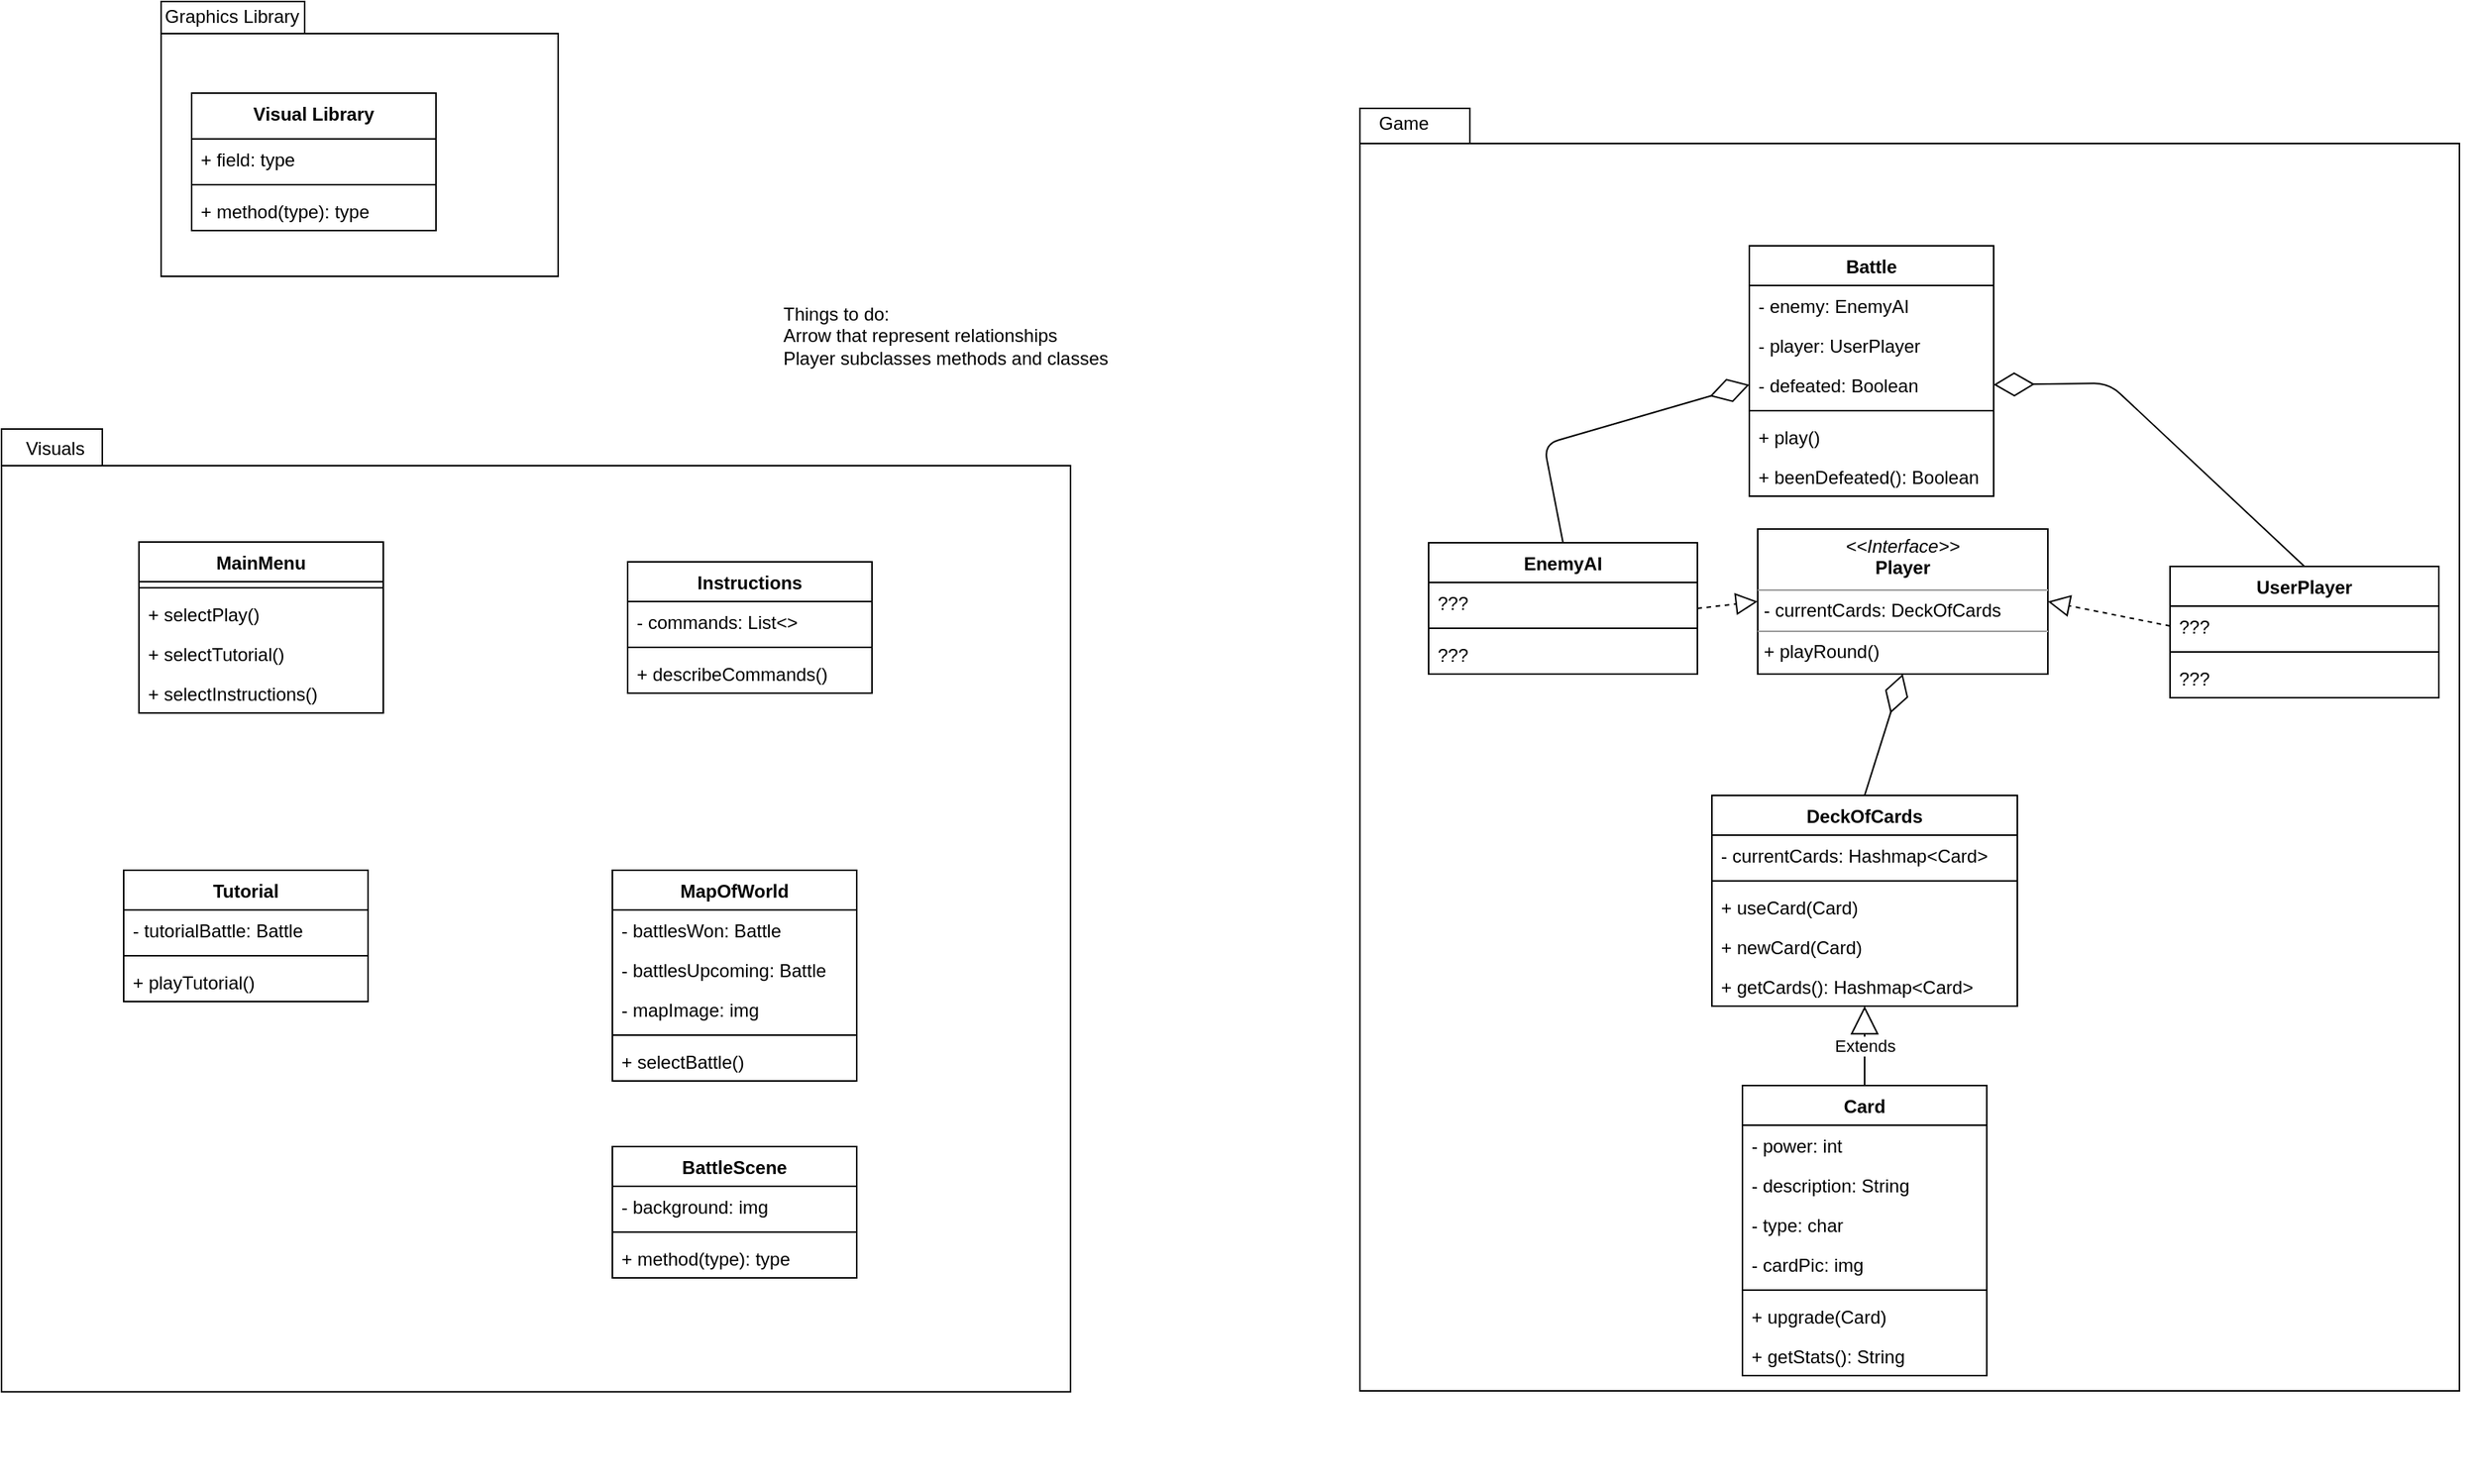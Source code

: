 <mxfile version="12.1.6" type="device" pages="1"><diagram name="Page-1" id="c4acf3e9-155e-7222-9cf6-157b1a14988f"><mxGraphModel dx="854" dy="520" grid="1" gridSize="10" guides="1" tooltips="1" connect="1" arrows="1" fold="1" page="1" pageScale="1" pageWidth="850" pageHeight="1100" background="#ffffff" math="0" shadow="0"><root><mxCell id="0"/><mxCell id="1" parent="0"/><mxCell id="dlUxXz5URPHhClpmZR9Z-21" value="" style="group" parent="1" vertex="1" connectable="0"><mxGeometry x="40" y="330" width="700" height="690" as="geometry"/></mxCell><mxCell id="dlUxXz5URPHhClpmZR9Z-19" value="" style="shape=folder;fontStyle=1;spacingTop=10;tabWidth=66;tabHeight=24;tabPosition=left;html=1;" parent="dlUxXz5URPHhClpmZR9Z-21" vertex="1"><mxGeometry width="700" height="630.645" as="geometry"/></mxCell><mxCell id="dlUxXz5URPHhClpmZR9Z-20" value="Visuals" style="text;html=1;resizable=0;points=[];autosize=1;align=left;verticalAlign=top;spacingTop=-4;" parent="dlUxXz5URPHhClpmZR9Z-21" vertex="1"><mxGeometry x="14.074" y="2.968" width="50" height="20" as="geometry"/></mxCell><mxCell id="3bk5vysLjHxhzxX-Ik5n-13" value="Tutorial" style="swimlane;fontStyle=1;align=center;verticalAlign=top;childLayout=stackLayout;horizontal=1;startSize=26;horizontalStack=0;resizeParent=1;resizeParentMax=0;resizeLast=0;collapsible=1;marginBottom=0;" parent="dlUxXz5URPHhClpmZR9Z-21" vertex="1"><mxGeometry x="80" y="289" width="160" height="86" as="geometry"><mxRectangle x="356.5" y="465" width="70" height="26" as="alternateBounds"/></mxGeometry></mxCell><mxCell id="3bk5vysLjHxhzxX-Ik5n-14" value="- tutorialBattle: Battle" style="text;strokeColor=none;fillColor=none;align=left;verticalAlign=top;spacingLeft=4;spacingRight=4;overflow=hidden;rotatable=0;points=[[0,0.5],[1,0.5]];portConstraint=eastwest;" parent="3bk5vysLjHxhzxX-Ik5n-13" vertex="1"><mxGeometry y="26" width="160" height="26" as="geometry"/></mxCell><mxCell id="3bk5vysLjHxhzxX-Ik5n-15" value="" style="line;strokeWidth=1;fillColor=none;align=left;verticalAlign=middle;spacingTop=-1;spacingLeft=3;spacingRight=3;rotatable=0;labelPosition=right;points=[];portConstraint=eastwest;" parent="3bk5vysLjHxhzxX-Ik5n-13" vertex="1"><mxGeometry y="52" width="160" height="8" as="geometry"/></mxCell><mxCell id="3bk5vysLjHxhzxX-Ik5n-16" value="+ playTutorial()" style="text;strokeColor=none;fillColor=none;align=left;verticalAlign=top;spacingLeft=4;spacingRight=4;overflow=hidden;rotatable=0;points=[[0,0.5],[1,0.5]];portConstraint=eastwest;" parent="3bk5vysLjHxhzxX-Ik5n-13" vertex="1"><mxGeometry y="60" width="160" height="26" as="geometry"/></mxCell><mxCell id="qT0IfNjHfUnfnZ-svZuk-18" value="BattleScene" style="swimlane;fontStyle=1;align=center;verticalAlign=top;childLayout=stackLayout;horizontal=1;startSize=26;horizontalStack=0;resizeParent=1;resizeParentMax=0;resizeLast=0;collapsible=1;marginBottom=0;" parent="dlUxXz5URPHhClpmZR9Z-21" vertex="1"><mxGeometry x="400" y="470" width="160" height="86" as="geometry"><mxRectangle x="384.5" y="460" width="100" height="26" as="alternateBounds"/></mxGeometry></mxCell><mxCell id="qT0IfNjHfUnfnZ-svZuk-19" value="- background: img" style="text;strokeColor=none;fillColor=none;align=left;verticalAlign=top;spacingLeft=4;spacingRight=4;overflow=hidden;rotatable=0;points=[[0,0.5],[1,0.5]];portConstraint=eastwest;" parent="qT0IfNjHfUnfnZ-svZuk-18" vertex="1"><mxGeometry y="26" width="160" height="26" as="geometry"/></mxCell><mxCell id="qT0IfNjHfUnfnZ-svZuk-20" value="" style="line;strokeWidth=1;fillColor=none;align=left;verticalAlign=middle;spacingTop=-1;spacingLeft=3;spacingRight=3;rotatable=0;labelPosition=right;points=[];portConstraint=eastwest;" parent="qT0IfNjHfUnfnZ-svZuk-18" vertex="1"><mxGeometry y="52" width="160" height="8" as="geometry"/></mxCell><mxCell id="qT0IfNjHfUnfnZ-svZuk-21" value="+ method(type): type" style="text;strokeColor=none;fillColor=none;align=left;verticalAlign=top;spacingLeft=4;spacingRight=4;overflow=hidden;rotatable=0;points=[[0,0.5],[1,0.5]];portConstraint=eastwest;" parent="qT0IfNjHfUnfnZ-svZuk-18" vertex="1"><mxGeometry y="60" width="160" height="26" as="geometry"/></mxCell><mxCell id="3bk5vysLjHxhzxX-Ik5n-9" value="MainMenu" style="swimlane;fontStyle=1;align=center;verticalAlign=top;childLayout=stackLayout;horizontal=1;startSize=26;horizontalStack=0;resizeParent=1;resizeParentMax=0;resizeLast=0;collapsible=1;marginBottom=0;" parent="dlUxXz5URPHhClpmZR9Z-21" vertex="1"><mxGeometry x="90" y="74" width="160" height="112" as="geometry"><mxRectangle x="340" y="90" width="90" height="26" as="alternateBounds"/></mxGeometry></mxCell><mxCell id="3bk5vysLjHxhzxX-Ik5n-11" value="" style="line;strokeWidth=1;fillColor=none;align=left;verticalAlign=middle;spacingTop=-1;spacingLeft=3;spacingRight=3;rotatable=0;labelPosition=right;points=[];portConstraint=eastwest;" parent="3bk5vysLjHxhzxX-Ik5n-9" vertex="1"><mxGeometry y="26" width="160" height="8" as="geometry"/></mxCell><mxCell id="3bk5vysLjHxhzxX-Ik5n-12" value="+ selectPlay()" style="text;strokeColor=none;fillColor=none;align=left;verticalAlign=top;spacingLeft=4;spacingRight=4;overflow=hidden;rotatable=0;points=[[0,0.5],[1,0.5]];portConstraint=eastwest;" parent="3bk5vysLjHxhzxX-Ik5n-9" vertex="1"><mxGeometry y="34" width="160" height="26" as="geometry"/></mxCell><mxCell id="dlUxXz5URPHhClpmZR9Z-1" value="+ selectTutorial()" style="text;strokeColor=none;fillColor=none;align=left;verticalAlign=top;spacingLeft=4;spacingRight=4;overflow=hidden;rotatable=0;points=[[0,0.5],[1,0.5]];portConstraint=eastwest;" parent="3bk5vysLjHxhzxX-Ik5n-9" vertex="1"><mxGeometry y="60" width="160" height="26" as="geometry"/></mxCell><mxCell id="dlUxXz5URPHhClpmZR9Z-2" value="+ selectInstructions()" style="text;strokeColor=none;fillColor=none;align=left;verticalAlign=top;spacingLeft=4;spacingRight=4;overflow=hidden;rotatable=0;points=[[0,0.5],[1,0.5]];portConstraint=eastwest;" parent="3bk5vysLjHxhzxX-Ik5n-9" vertex="1"><mxGeometry y="86" width="160" height="26" as="geometry"/></mxCell><mxCell id="3bk5vysLjHxhzxX-Ik5n-17" value="Instructions" style="swimlane;fontStyle=1;align=center;verticalAlign=top;childLayout=stackLayout;horizontal=1;startSize=26;horizontalStack=0;resizeParent=1;resizeParentMax=0;resizeLast=0;collapsible=1;marginBottom=0;" parent="dlUxXz5URPHhClpmZR9Z-21" vertex="1"><mxGeometry x="410" y="87" width="160" height="86" as="geometry"><mxRectangle x="320" y="160" width="90" height="26" as="alternateBounds"/></mxGeometry></mxCell><mxCell id="3bk5vysLjHxhzxX-Ik5n-18" value="- commands: List&lt;&gt;" style="text;strokeColor=none;fillColor=none;align=left;verticalAlign=top;spacingLeft=4;spacingRight=4;overflow=hidden;rotatable=0;points=[[0,0.5],[1,0.5]];portConstraint=eastwest;" parent="3bk5vysLjHxhzxX-Ik5n-17" vertex="1"><mxGeometry y="26" width="160" height="26" as="geometry"/></mxCell><mxCell id="3bk5vysLjHxhzxX-Ik5n-19" value="" style="line;strokeWidth=1;fillColor=none;align=left;verticalAlign=middle;spacingTop=-1;spacingLeft=3;spacingRight=3;rotatable=0;labelPosition=right;points=[];portConstraint=eastwest;" parent="3bk5vysLjHxhzxX-Ik5n-17" vertex="1"><mxGeometry y="52" width="160" height="8" as="geometry"/></mxCell><mxCell id="3bk5vysLjHxhzxX-Ik5n-20" value="+ describeCommands()" style="text;strokeColor=none;fillColor=none;align=left;verticalAlign=top;spacingLeft=4;spacingRight=4;overflow=hidden;rotatable=0;points=[[0,0.5],[1,0.5]];portConstraint=eastwest;" parent="3bk5vysLjHxhzxX-Ik5n-17" vertex="1"><mxGeometry y="60" width="160" height="26" as="geometry"/></mxCell><mxCell id="3bk5vysLjHxhzxX-Ik5n-5" value="MapOfWorld" style="swimlane;fontStyle=1;align=center;verticalAlign=top;childLayout=stackLayout;horizontal=1;startSize=26;horizontalStack=0;resizeParent=1;resizeParentMax=0;resizeLast=0;collapsible=1;marginBottom=0;" parent="dlUxXz5URPHhClpmZR9Z-21" vertex="1"><mxGeometry x="400" y="289" width="160" height="138" as="geometry"><mxRectangle x="364.5" y="299" width="85" height="26" as="alternateBounds"/></mxGeometry></mxCell><mxCell id="3bk5vysLjHxhzxX-Ik5n-6" value="- battlesWon: Battle" style="text;strokeColor=none;fillColor=none;align=left;verticalAlign=top;spacingLeft=4;spacingRight=4;overflow=hidden;rotatable=0;points=[[0,0.5],[1,0.5]];portConstraint=eastwest;" parent="3bk5vysLjHxhzxX-Ik5n-5" vertex="1"><mxGeometry y="26" width="160" height="26" as="geometry"/></mxCell><mxCell id="dlUxXz5URPHhClpmZR9Z-3" value="- battlesUpcoming: Battle" style="text;strokeColor=none;fillColor=none;align=left;verticalAlign=top;spacingLeft=4;spacingRight=4;overflow=hidden;rotatable=0;points=[[0,0.5],[1,0.5]];portConstraint=eastwest;" parent="3bk5vysLjHxhzxX-Ik5n-5" vertex="1"><mxGeometry y="52" width="160" height="26" as="geometry"/></mxCell><mxCell id="6fPFSNZGI_KS48qrwcPd-1" value="- mapImage: img" style="text;strokeColor=none;fillColor=none;align=left;verticalAlign=top;spacingLeft=4;spacingRight=4;overflow=hidden;rotatable=0;points=[[0,0.5],[1,0.5]];portConstraint=eastwest;" vertex="1" parent="3bk5vysLjHxhzxX-Ik5n-5"><mxGeometry y="78" width="160" height="26" as="geometry"/></mxCell><mxCell id="3bk5vysLjHxhzxX-Ik5n-7" value="" style="line;strokeWidth=1;fillColor=none;align=left;verticalAlign=middle;spacingTop=-1;spacingLeft=3;spacingRight=3;rotatable=0;labelPosition=right;points=[];portConstraint=eastwest;" parent="3bk5vysLjHxhzxX-Ik5n-5" vertex="1"><mxGeometry y="104" width="160" height="8" as="geometry"/></mxCell><mxCell id="3bk5vysLjHxhzxX-Ik5n-8" value="+ selectBattle()" style="text;strokeColor=none;fillColor=none;align=left;verticalAlign=top;spacingLeft=4;spacingRight=4;overflow=hidden;rotatable=0;points=[[0,0.5],[1,0.5]];portConstraint=eastwest;" parent="3bk5vysLjHxhzxX-Ik5n-5" vertex="1"><mxGeometry y="112" width="160" height="26" as="geometry"/></mxCell><mxCell id="dlUxXz5URPHhClpmZR9Z-18" value="Things to do:&lt;br&gt;Arrow that represent relationships&lt;br&gt;Player subclasses methods and classes" style="text;html=1;resizable=0;points=[];autosize=1;align=left;verticalAlign=top;spacingTop=-4;" parent="1" vertex="1"><mxGeometry x="550" y="245" width="230" height="40" as="geometry"/></mxCell><mxCell id="qT0IfNjHfUnfnZ-svZuk-24" value="" style="group" parent="1" vertex="1" connectable="0"><mxGeometry x="939.959" y="120" width="720.041" height="870" as="geometry"/></mxCell><mxCell id="dlUxXz5URPHhClpmZR9Z-26" value="" style="group" parent="qT0IfNjHfUnfnZ-svZuk-24" vertex="1" connectable="0"><mxGeometry x="0.041" y="30" width="720" height="840" as="geometry"/></mxCell><mxCell id="dlUxXz5URPHhClpmZR9Z-24" value="" style="shape=folder;fontStyle=1;spacingTop=10;tabWidth=58;tabHeight=23;tabPosition=left;html=1;" parent="dlUxXz5URPHhClpmZR9Z-26" vertex="1"><mxGeometry x="-10.5" y="-30" width="720" height="840" as="geometry"/></mxCell><mxCell id="3bk5vysLjHxhzxX-Ik5n-49" value="DeckOfCards" style="swimlane;fontStyle=1;align=center;verticalAlign=top;childLayout=stackLayout;horizontal=1;startSize=26;horizontalStack=0;resizeParent=1;resizeParentMax=0;resizeLast=0;collapsible=1;marginBottom=0;" parent="dlUxXz5URPHhClpmZR9Z-26" vertex="1"><mxGeometry x="220" y="420" width="200" height="138" as="geometry"><mxRectangle x="210" y="280" width="100" height="26" as="alternateBounds"/></mxGeometry></mxCell><mxCell id="3bk5vysLjHxhzxX-Ik5n-50" value="- currentCards: Hashmap&lt;Card&gt;" style="text;strokeColor=none;fillColor=none;align=left;verticalAlign=top;spacingLeft=4;spacingRight=4;overflow=hidden;rotatable=0;points=[[0,0.5],[1,0.5]];portConstraint=eastwest;" parent="3bk5vysLjHxhzxX-Ik5n-49" vertex="1"><mxGeometry y="26" width="200" height="26" as="geometry"/></mxCell><mxCell id="3bk5vysLjHxhzxX-Ik5n-51" value="" style="line;strokeWidth=1;fillColor=none;align=left;verticalAlign=middle;spacingTop=-1;spacingLeft=3;spacingRight=3;rotatable=0;labelPosition=right;points=[];portConstraint=eastwest;" parent="3bk5vysLjHxhzxX-Ik5n-49" vertex="1"><mxGeometry y="52" width="200" height="8" as="geometry"/></mxCell><mxCell id="3bk5vysLjHxhzxX-Ik5n-73" value="+ useCard(Card)" style="text;strokeColor=none;fillColor=none;align=left;verticalAlign=top;spacingLeft=4;spacingRight=4;overflow=hidden;rotatable=0;points=[[0,0.5],[1,0.5]];portConstraint=eastwest;" parent="3bk5vysLjHxhzxX-Ik5n-49" vertex="1"><mxGeometry y="60" width="200" height="26" as="geometry"/></mxCell><mxCell id="3bk5vysLjHxhzxX-Ik5n-52" value="+ newCard(Card)" style="text;strokeColor=none;fillColor=none;align=left;verticalAlign=top;spacingLeft=4;spacingRight=4;overflow=hidden;rotatable=0;points=[[0,0.5],[1,0.5]];portConstraint=eastwest;" parent="3bk5vysLjHxhzxX-Ik5n-49" vertex="1"><mxGeometry y="86" width="200" height="26" as="geometry"/></mxCell><mxCell id="3bk5vysLjHxhzxX-Ik5n-71" value="+ getCards(): Hashmap&lt;Card&gt;" style="text;strokeColor=none;fillColor=none;align=left;verticalAlign=top;spacingLeft=4;spacingRight=4;overflow=hidden;rotatable=0;points=[[0,0.5],[1,0.5]];portConstraint=eastwest;" parent="3bk5vysLjHxhzxX-Ik5n-49" vertex="1"><mxGeometry y="112" width="200" height="26" as="geometry"/></mxCell><mxCell id="3bk5vysLjHxhzxX-Ik5n-33" value="Card" style="swimlane;fontStyle=1;align=center;verticalAlign=top;childLayout=stackLayout;horizontal=1;startSize=26;horizontalStack=0;resizeParent=1;resizeParentMax=0;resizeLast=0;collapsible=1;marginBottom=0;" parent="dlUxXz5URPHhClpmZR9Z-26" vertex="1"><mxGeometry x="240" y="610" width="160" height="190" as="geometry"><mxRectangle x="230" y="370" width="60" height="26" as="alternateBounds"/></mxGeometry></mxCell><mxCell id="3bk5vysLjHxhzxX-Ik5n-34" value="- power: int" style="text;strokeColor=none;fillColor=none;align=left;verticalAlign=top;spacingLeft=4;spacingRight=4;overflow=hidden;rotatable=0;points=[[0,0.5],[1,0.5]];portConstraint=eastwest;" parent="3bk5vysLjHxhzxX-Ik5n-33" vertex="1"><mxGeometry y="26" width="160" height="26" as="geometry"/></mxCell><mxCell id="3bk5vysLjHxhzxX-Ik5n-67" value="- description: String" style="text;strokeColor=none;fillColor=none;align=left;verticalAlign=top;spacingLeft=4;spacingRight=4;overflow=hidden;rotatable=0;points=[[0,0.5],[1,0.5]];portConstraint=eastwest;" parent="3bk5vysLjHxhzxX-Ik5n-33" vertex="1"><mxGeometry y="52" width="160" height="26" as="geometry"/></mxCell><mxCell id="3bk5vysLjHxhzxX-Ik5n-68" value="- type: char" style="text;strokeColor=none;fillColor=none;align=left;verticalAlign=top;spacingLeft=4;spacingRight=4;overflow=hidden;rotatable=0;points=[[0,0.5],[1,0.5]];portConstraint=eastwest;" parent="3bk5vysLjHxhzxX-Ik5n-33" vertex="1"><mxGeometry y="78" width="160" height="26" as="geometry"/></mxCell><mxCell id="6fPFSNZGI_KS48qrwcPd-3" value="- cardPic: img" style="text;strokeColor=none;fillColor=none;align=left;verticalAlign=top;spacingLeft=4;spacingRight=4;overflow=hidden;rotatable=0;points=[[0,0.5],[1,0.5]];portConstraint=eastwest;" vertex="1" parent="3bk5vysLjHxhzxX-Ik5n-33"><mxGeometry y="104" width="160" height="26" as="geometry"/></mxCell><mxCell id="3bk5vysLjHxhzxX-Ik5n-35" value="" style="line;strokeWidth=1;fillColor=none;align=left;verticalAlign=middle;spacingTop=-1;spacingLeft=3;spacingRight=3;rotatable=0;labelPosition=right;points=[];portConstraint=eastwest;" parent="3bk5vysLjHxhzxX-Ik5n-33" vertex="1"><mxGeometry y="130" width="160" height="8" as="geometry"/></mxCell><mxCell id="3bk5vysLjHxhzxX-Ik5n-36" value="+ upgrade(Card)" style="text;strokeColor=none;fillColor=none;align=left;verticalAlign=top;spacingLeft=4;spacingRight=4;overflow=hidden;rotatable=0;points=[[0,0.5],[1,0.5]];portConstraint=eastwest;" parent="3bk5vysLjHxhzxX-Ik5n-33" vertex="1"><mxGeometry y="138" width="160" height="26" as="geometry"/></mxCell><mxCell id="3bk5vysLjHxhzxX-Ik5n-70" value="+ getStats(): String" style="text;strokeColor=none;fillColor=none;align=left;verticalAlign=top;spacingLeft=4;spacingRight=4;overflow=hidden;rotatable=0;points=[[0,0.5],[1,0.5]];portConstraint=eastwest;" parent="3bk5vysLjHxhzxX-Ik5n-33" vertex="1"><mxGeometry y="164" width="160" height="26" as="geometry"/></mxCell><mxCell id="3bk5vysLjHxhzxX-Ik5n-29" value="UserPlayer" style="swimlane;fontStyle=1;align=center;verticalAlign=top;childLayout=stackLayout;horizontal=1;startSize=26;horizontalStack=0;resizeParent=1;resizeParentMax=0;resizeLast=0;collapsible=1;marginBottom=0;" parent="dlUxXz5URPHhClpmZR9Z-26" vertex="1"><mxGeometry x="520" y="270" width="176" height="86" as="geometry"><mxRectangle x="440" y="140" width="70" height="26" as="alternateBounds"/></mxGeometry></mxCell><mxCell id="3bk5vysLjHxhzxX-Ik5n-30" value="???" style="text;strokeColor=none;fillColor=none;align=left;verticalAlign=top;spacingLeft=4;spacingRight=4;overflow=hidden;rotatable=0;points=[[0,0.5],[1,0.5]];portConstraint=eastwest;" parent="3bk5vysLjHxhzxX-Ik5n-29" vertex="1"><mxGeometry y="26" width="176" height="26" as="geometry"/></mxCell><mxCell id="3bk5vysLjHxhzxX-Ik5n-31" value="" style="line;strokeWidth=1;fillColor=none;align=left;verticalAlign=middle;spacingTop=-1;spacingLeft=3;spacingRight=3;rotatable=0;labelPosition=right;points=[];portConstraint=eastwest;" parent="3bk5vysLjHxhzxX-Ik5n-29" vertex="1"><mxGeometry y="52" width="176" height="8" as="geometry"/></mxCell><mxCell id="3bk5vysLjHxhzxX-Ik5n-32" value="???" style="text;strokeColor=none;fillColor=none;align=left;verticalAlign=top;spacingLeft=4;spacingRight=4;overflow=hidden;rotatable=0;points=[[0,0.5],[1,0.5]];portConstraint=eastwest;" parent="3bk5vysLjHxhzxX-Ik5n-29" vertex="1"><mxGeometry y="60" width="176" height="26" as="geometry"/></mxCell><mxCell id="dlUxXz5URPHhClpmZR9Z-12" value="EnemyAI" style="swimlane;fontStyle=1;align=center;verticalAlign=top;childLayout=stackLayout;horizontal=1;startSize=26;horizontalStack=0;resizeParent=1;resizeParentMax=0;resizeLast=0;collapsible=1;marginBottom=0;" parent="dlUxXz5URPHhClpmZR9Z-26" vertex="1"><mxGeometry x="34.5" y="254.5" width="176" height="86" as="geometry"><mxRectangle x="19" y="150" width="70" height="26" as="alternateBounds"/></mxGeometry></mxCell><mxCell id="dlUxXz5URPHhClpmZR9Z-13" value="???" style="text;strokeColor=none;fillColor=none;align=left;verticalAlign=top;spacingLeft=4;spacingRight=4;overflow=hidden;rotatable=0;points=[[0,0.5],[1,0.5]];portConstraint=eastwest;" parent="dlUxXz5URPHhClpmZR9Z-12" vertex="1"><mxGeometry y="26" width="176" height="26" as="geometry"/></mxCell><mxCell id="dlUxXz5URPHhClpmZR9Z-14" value="" style="line;strokeWidth=1;fillColor=none;align=left;verticalAlign=middle;spacingTop=-1;spacingLeft=3;spacingRight=3;rotatable=0;labelPosition=right;points=[];portConstraint=eastwest;" parent="dlUxXz5URPHhClpmZR9Z-12" vertex="1"><mxGeometry y="52" width="176" height="8" as="geometry"/></mxCell><mxCell id="dlUxXz5URPHhClpmZR9Z-15" value="???" style="text;strokeColor=none;fillColor=none;align=left;verticalAlign=top;spacingLeft=4;spacingRight=4;overflow=hidden;rotatable=0;points=[[0,0.5],[1,0.5]];portConstraint=eastwest;" parent="dlUxXz5URPHhClpmZR9Z-12" vertex="1"><mxGeometry y="60" width="176" height="26" as="geometry"/></mxCell><mxCell id="3bk5vysLjHxhzxX-Ik5n-21" value="Battle" style="swimlane;fontStyle=1;align=center;verticalAlign=top;childLayout=stackLayout;horizontal=1;startSize=26;horizontalStack=0;resizeParent=1;resizeParentMax=0;resizeLast=0;collapsible=1;marginBottom=0;" parent="dlUxXz5URPHhClpmZR9Z-26" vertex="1"><mxGeometry x="244.5" y="60" width="160" height="164" as="geometry"><mxRectangle x="240" y="50" width="60" height="26" as="alternateBounds"/></mxGeometry></mxCell><mxCell id="3bk5vysLjHxhzxX-Ik5n-22" value="- enemy: EnemyAI" style="text;strokeColor=none;fillColor=none;align=left;verticalAlign=top;spacingLeft=4;spacingRight=4;overflow=hidden;rotatable=0;points=[[0,0.5],[1,0.5]];portConstraint=eastwest;" parent="3bk5vysLjHxhzxX-Ik5n-21" vertex="1"><mxGeometry y="26" width="160" height="26" as="geometry"/></mxCell><mxCell id="qT0IfNjHfUnfnZ-svZuk-22" value="- player: UserPlayer" style="text;strokeColor=none;fillColor=none;align=left;verticalAlign=top;spacingLeft=4;spacingRight=4;overflow=hidden;rotatable=0;points=[[0,0.5],[1,0.5]];portConstraint=eastwest;" parent="3bk5vysLjHxhzxX-Ik5n-21" vertex="1"><mxGeometry y="52" width="160" height="26" as="geometry"/></mxCell><mxCell id="dlUxXz5URPHhClpmZR9Z-4" value="- defeated: Boolean" style="text;strokeColor=none;fillColor=none;align=left;verticalAlign=top;spacingLeft=4;spacingRight=4;overflow=hidden;rotatable=0;points=[[0,0.5],[1,0.5]];portConstraint=eastwest;" parent="3bk5vysLjHxhzxX-Ik5n-21" vertex="1"><mxGeometry y="78" width="160" height="26" as="geometry"/></mxCell><mxCell id="3bk5vysLjHxhzxX-Ik5n-23" value="" style="line;strokeWidth=1;fillColor=none;align=left;verticalAlign=middle;spacingTop=-1;spacingLeft=3;spacingRight=3;rotatable=0;labelPosition=right;points=[];portConstraint=eastwest;" parent="3bk5vysLjHxhzxX-Ik5n-21" vertex="1"><mxGeometry y="104" width="160" height="8" as="geometry"/></mxCell><mxCell id="3bk5vysLjHxhzxX-Ik5n-24" value="+ play()" style="text;strokeColor=none;fillColor=none;align=left;verticalAlign=top;spacingLeft=4;spacingRight=4;overflow=hidden;rotatable=0;points=[[0,0.5],[1,0.5]];portConstraint=eastwest;" parent="3bk5vysLjHxhzxX-Ik5n-21" vertex="1"><mxGeometry y="112" width="160" height="26" as="geometry"/></mxCell><mxCell id="qT0IfNjHfUnfnZ-svZuk-23" value="+ beenDefeated(): Boolean" style="text;strokeColor=none;fillColor=none;align=left;verticalAlign=top;spacingLeft=4;spacingRight=4;overflow=hidden;rotatable=0;points=[[0,0.5],[1,0.5]];portConstraint=eastwest;" parent="3bk5vysLjHxhzxX-Ik5n-21" vertex="1"><mxGeometry y="138" width="160" height="26" as="geometry"/></mxCell><mxCell id="qT0IfNjHfUnfnZ-svZuk-1" value="&lt;p style=&quot;margin: 0px ; margin-top: 4px ; text-align: center&quot;&gt;&lt;i&gt;&amp;lt;&amp;lt;Interface&amp;gt;&amp;gt;&lt;/i&gt;&lt;br&gt;&lt;b&gt;Player&lt;/b&gt;&lt;/p&gt;&lt;hr size=&quot;1&quot;&gt;&lt;p style=&quot;margin: 0px ; margin-left: 4px&quot;&gt;- currentCards: DeckOfCards&lt;br&gt;&lt;/p&gt;&lt;hr size=&quot;1&quot;&gt;&lt;p style=&quot;margin: 0px ; margin-left: 4px&quot;&gt;+ playRound()&lt;br&gt;&lt;/p&gt;" style="verticalAlign=top;align=left;overflow=fill;fontSize=12;fontFamily=Helvetica;html=1;" parent="dlUxXz5URPHhClpmZR9Z-26" vertex="1"><mxGeometry x="250" y="245.5" width="190" height="95" as="geometry"/></mxCell><mxCell id="qT0IfNjHfUnfnZ-svZuk-7" value="Extends" style="endArrow=block;endSize=16;endFill=0;html=1;exitX=0.5;exitY=0;exitDx=0;exitDy=0;entryX=0.5;entryY=1;entryDx=0;entryDy=0;" parent="dlUxXz5URPHhClpmZR9Z-26" source="3bk5vysLjHxhzxX-Ik5n-33" target="3bk5vysLjHxhzxX-Ik5n-49" edge="1"><mxGeometry width="160" relative="1" as="geometry"><mxPoint y="430" as="sourcePoint"/><mxPoint x="160" y="430" as="targetPoint"/></mxGeometry></mxCell><mxCell id="qT0IfNjHfUnfnZ-svZuk-8" value="" style="endArrow=diamondThin;endFill=0;endSize=24;html=1;entryX=0.5;entryY=1;entryDx=0;entryDy=0;exitX=0.5;exitY=0;exitDx=0;exitDy=0;" parent="dlUxXz5URPHhClpmZR9Z-26" source="3bk5vysLjHxhzxX-Ik5n-49" target="qT0IfNjHfUnfnZ-svZuk-1" edge="1"><mxGeometry width="160" relative="1" as="geometry"><mxPoint y="430" as="sourcePoint"/><mxPoint x="160" y="430" as="targetPoint"/></mxGeometry></mxCell><mxCell id="qT0IfNjHfUnfnZ-svZuk-9" value="" style="endArrow=diamondThin;endFill=0;endSize=24;html=1;exitX=0.5;exitY=0;exitDx=0;exitDy=0;entryX=0;entryY=0.5;entryDx=0;entryDy=0;" parent="dlUxXz5URPHhClpmZR9Z-26" source="dlUxXz5URPHhClpmZR9Z-12" target="dlUxXz5URPHhClpmZR9Z-4" edge="1"><mxGeometry width="160" relative="1" as="geometry"><mxPoint x="59.5" y="100" as="sourcePoint"/><mxPoint x="240" y="76" as="targetPoint"/><Array as="points"><mxPoint x="110" y="190"/></Array></mxGeometry></mxCell><mxCell id="qT0IfNjHfUnfnZ-svZuk-10" value="" style="endArrow=diamondThin;endFill=0;endSize=24;html=1;exitX=0.5;exitY=0;exitDx=0;exitDy=0;entryX=1;entryY=0.5;entryDx=0;entryDy=0;" parent="dlUxXz5URPHhClpmZR9Z-26" source="3bk5vysLjHxhzxX-Ik5n-29" target="dlUxXz5URPHhClpmZR9Z-4" edge="1"><mxGeometry width="160" relative="1" as="geometry"><mxPoint x="69.5" y="110" as="sourcePoint"/><mxPoint x="300" y="70" as="targetPoint"/><Array as="points"><mxPoint x="480" y="150"/></Array></mxGeometry></mxCell><mxCell id="qT0IfNjHfUnfnZ-svZuk-12" value="" style="endArrow=block;dashed=1;endFill=0;endSize=12;html=1;entryX=0;entryY=0.5;entryDx=0;entryDy=0;exitX=1;exitY=0.5;exitDx=0;exitDy=0;" parent="dlUxXz5URPHhClpmZR9Z-26" source="dlUxXz5URPHhClpmZR9Z-12" target="qT0IfNjHfUnfnZ-svZuk-1" edge="1"><mxGeometry width="160" relative="1" as="geometry"><mxPoint x="50" y="310" as="sourcePoint"/><mxPoint x="210" y="310" as="targetPoint"/></mxGeometry></mxCell><mxCell id="qT0IfNjHfUnfnZ-svZuk-14" value="" style="endArrow=block;dashed=1;endFill=0;endSize=12;html=1;entryX=1;entryY=0.5;entryDx=0;entryDy=0;exitX=0;exitY=0.5;exitDx=0;exitDy=0;" parent="dlUxXz5URPHhClpmZR9Z-26" source="3bk5vysLjHxhzxX-Ik5n-30" target="qT0IfNjHfUnfnZ-svZuk-1" edge="1"><mxGeometry width="160" relative="1" as="geometry"><mxPoint x="400" y="419" as="sourcePoint"/><mxPoint x="560" y="419" as="targetPoint"/></mxGeometry></mxCell><mxCell id="dlUxXz5URPHhClpmZR9Z-25" value="Game" style="text;html=1;resizable=0;points=[];autosize=1;align=left;verticalAlign=top;spacingTop=-4;" parent="qT0IfNjHfUnfnZ-svZuk-24" vertex="1"><mxGeometry width="50" height="20" as="geometry"/></mxCell><mxCell id="qT0IfNjHfUnfnZ-svZuk-26" value="" style="group" parent="1" vertex="1" connectable="0"><mxGeometry x="144.5" y="50" width="260" height="180" as="geometry"/></mxCell><mxCell id="dlUxXz5URPHhClpmZR9Z-17" value="" style="group" parent="qT0IfNjHfUnfnZ-svZuk-26" vertex="1" connectable="0"><mxGeometry width="260" height="180" as="geometry"/></mxCell><mxCell id="dlUxXz5URPHhClpmZR9Z-7" value="" style="shape=folder;fontStyle=1;spacingTop=10;tabWidth=94;tabHeight=21;tabPosition=left;html=1;" parent="dlUxXz5URPHhClpmZR9Z-17" vertex="1"><mxGeometry width="260" height="180" as="geometry"/></mxCell><mxCell id="dlUxXz5URPHhClpmZR9Z-16" value="Graphics Library" style="text;html=1;resizable=0;points=[];autosize=1;align=left;verticalAlign=top;spacingTop=-4;" parent="dlUxXz5URPHhClpmZR9Z-17" vertex="1"><mxGeometry width="100" height="20" as="geometry"/></mxCell><mxCell id="3bk5vysLjHxhzxX-Ik5n-1" value="Visual Library" style="swimlane;fontStyle=1;align=center;verticalAlign=top;childLayout=stackLayout;horizontal=1;startSize=30;horizontalStack=0;resizeParent=1;resizeParentMax=0;resizeLast=0;collapsible=1;marginBottom=0;" parent="dlUxXz5URPHhClpmZR9Z-17" vertex="1"><mxGeometry x="20" y="60" width="160" height="90" as="geometry"><mxRectangle x="55" y="41" width="115" height="30" as="alternateBounds"/></mxGeometry></mxCell><mxCell id="3bk5vysLjHxhzxX-Ik5n-2" value="+ field: type" style="text;strokeColor=none;fillColor=none;align=left;verticalAlign=top;spacingLeft=4;spacingRight=4;overflow=hidden;rotatable=0;points=[[0,0.5],[1,0.5]];portConstraint=eastwest;" parent="3bk5vysLjHxhzxX-Ik5n-1" vertex="1"><mxGeometry y="30" width="160" height="26" as="geometry"/></mxCell><mxCell id="3bk5vysLjHxhzxX-Ik5n-3" value="" style="line;strokeWidth=1;fillColor=none;align=left;verticalAlign=middle;spacingTop=-1;spacingLeft=3;spacingRight=3;rotatable=0;labelPosition=right;points=[];portConstraint=eastwest;" parent="3bk5vysLjHxhzxX-Ik5n-1" vertex="1"><mxGeometry y="56" width="160" height="8" as="geometry"/></mxCell><mxCell id="3bk5vysLjHxhzxX-Ik5n-4" value="+ method(type): type" style="text;strokeColor=none;fillColor=none;align=left;verticalAlign=top;spacingLeft=4;spacingRight=4;overflow=hidden;rotatable=0;points=[[0,0.5],[1,0.5]];portConstraint=eastwest;" parent="3bk5vysLjHxhzxX-Ik5n-1" vertex="1"><mxGeometry y="64" width="160" height="26" as="geometry"/></mxCell></root></mxGraphModel></diagram></mxfile>
